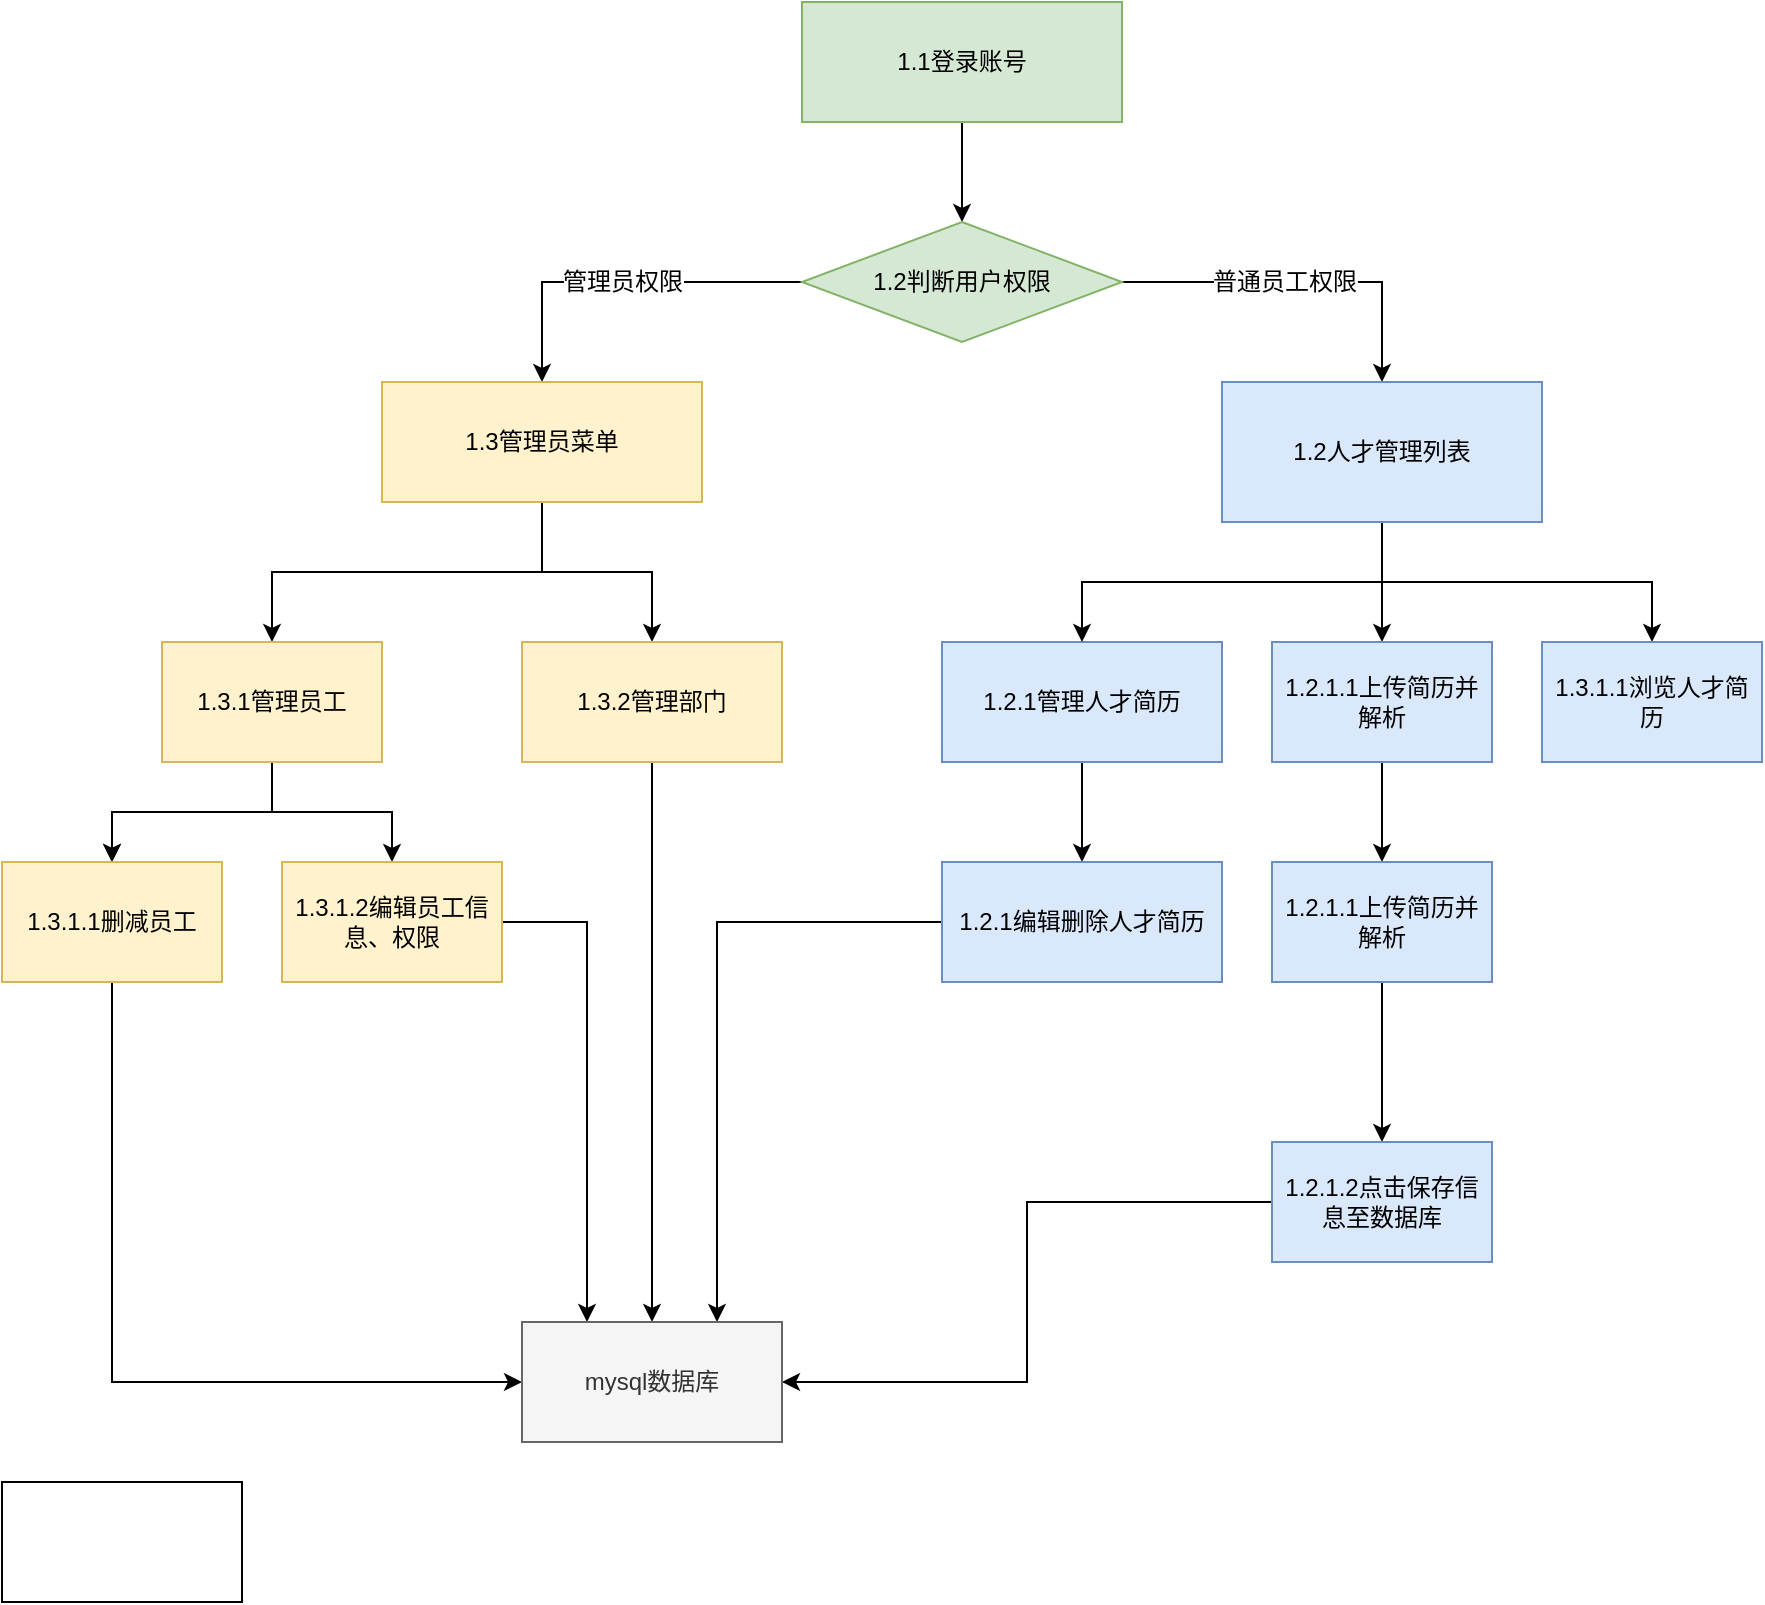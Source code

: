 <mxfile version="12.4.2" type="github" pages="1"><diagram id="9sgDNoUg4x-9gU4wLPEp" name="Page-1"><mxGraphModel dx="1038" dy="580" grid="1" gridSize="10" guides="1" tooltips="1" connect="1" arrows="1" fold="1" page="1" pageScale="1" pageWidth="827" pageHeight="1169" math="0" shadow="0"><root><mxCell id="0"/><mxCell id="1" parent="0"/><mxCell id="l4sQi0DE-pzDObbc-03P-11" value="" style="edgeStyle=orthogonalEdgeStyle;rounded=0;orthogonalLoop=1;jettySize=auto;html=1;" edge="1" parent="1" source="l4sQi0DE-pzDObbc-03P-1" target="l4sQi0DE-pzDObbc-03P-10"><mxGeometry relative="1" as="geometry"/></mxCell><mxCell id="l4sQi0DE-pzDObbc-03P-1" value="1.1登录账号" style="rounded=0;whiteSpace=wrap;html=1;fillColor=#d5e8d4;strokeColor=#82b366;" vertex="1" parent="1"><mxGeometry x="430" y="20" width="160" height="60" as="geometry"/></mxCell><mxCell id="l4sQi0DE-pzDObbc-03P-12" value="" style="edgeStyle=orthogonalEdgeStyle;rounded=0;orthogonalLoop=1;jettySize=auto;html=1;" edge="1" parent="1" source="l4sQi0DE-pzDObbc-03P-10" target="l4sQi0DE-pzDObbc-03P-8"><mxGeometry relative="1" as="geometry"/></mxCell><mxCell id="l4sQi0DE-pzDObbc-03P-20" value="普通员工权限" style="text;html=1;align=center;verticalAlign=middle;resizable=0;points=[];;labelBackgroundColor=#ffffff;" vertex="1" connectable="0" parent="l4sQi0DE-pzDObbc-03P-12"><mxGeometry x="-0.461" y="-2" relative="1" as="geometry"><mxPoint x="32" y="-2" as="offset"/></mxGeometry></mxCell><mxCell id="l4sQi0DE-pzDObbc-03P-17" value="" style="edgeStyle=orthogonalEdgeStyle;rounded=0;orthogonalLoop=1;jettySize=auto;html=1;" edge="1" parent="1" source="l4sQi0DE-pzDObbc-03P-10" target="l4sQi0DE-pzDObbc-03P-16"><mxGeometry relative="1" as="geometry"/></mxCell><mxCell id="l4sQi0DE-pzDObbc-03P-19" value="管理员权限" style="text;html=1;align=center;verticalAlign=middle;resizable=0;points=[];;labelBackgroundColor=#ffffff;" vertex="1" connectable="0" parent="l4sQi0DE-pzDObbc-03P-17"><mxGeometry x="-0.076" y="2" relative="1" as="geometry"><mxPoint x="-7" y="-2" as="offset"/></mxGeometry></mxCell><mxCell id="l4sQi0DE-pzDObbc-03P-10" value="1.2判断用户权限" style="rhombus;whiteSpace=wrap;html=1;fillColor=#d5e8d4;strokeColor=#82b366;" vertex="1" parent="1"><mxGeometry x="430" y="130" width="160" height="60" as="geometry"/></mxCell><mxCell id="l4sQi0DE-pzDObbc-03P-22" value="" style="edgeStyle=orthogonalEdgeStyle;rounded=0;orthogonalLoop=1;jettySize=auto;html=1;" edge="1" parent="1" source="l4sQi0DE-pzDObbc-03P-16" target="l4sQi0DE-pzDObbc-03P-21"><mxGeometry relative="1" as="geometry"/></mxCell><mxCell id="l4sQi0DE-pzDObbc-03P-24" value="" style="edgeStyle=orthogonalEdgeStyle;rounded=0;orthogonalLoop=1;jettySize=auto;html=1;" edge="1" parent="1" source="l4sQi0DE-pzDObbc-03P-16" target="l4sQi0DE-pzDObbc-03P-23"><mxGeometry relative="1" as="geometry"/></mxCell><mxCell id="l4sQi0DE-pzDObbc-03P-16" value="1.3管理员菜单" style="rounded=0;whiteSpace=wrap;html=1;fillColor=#fff2cc;strokeColor=#d6b656;" vertex="1" parent="1"><mxGeometry x="220" y="210" width="160" height="60" as="geometry"/></mxCell><mxCell id="l4sQi0DE-pzDObbc-03P-26" value="" style="edgeStyle=orthogonalEdgeStyle;rounded=0;orthogonalLoop=1;jettySize=auto;html=1;" edge="1" parent="1" source="l4sQi0DE-pzDObbc-03P-21" target="l4sQi0DE-pzDObbc-03P-25"><mxGeometry relative="1" as="geometry"/></mxCell><mxCell id="l4sQi0DE-pzDObbc-03P-27" value="" style="edgeStyle=orthogonalEdgeStyle;rounded=0;orthogonalLoop=1;jettySize=auto;html=1;" edge="1" parent="1" source="l4sQi0DE-pzDObbc-03P-21" target="l4sQi0DE-pzDObbc-03P-25"><mxGeometry relative="1" as="geometry"/></mxCell><mxCell id="l4sQi0DE-pzDObbc-03P-29" value="" style="edgeStyle=orthogonalEdgeStyle;rounded=0;orthogonalLoop=1;jettySize=auto;html=1;" edge="1" parent="1" source="l4sQi0DE-pzDObbc-03P-21" target="l4sQi0DE-pzDObbc-03P-28"><mxGeometry relative="1" as="geometry"/></mxCell><mxCell id="l4sQi0DE-pzDObbc-03P-21" value="1.3.1管理员工" style="rounded=0;whiteSpace=wrap;html=1;fillColor=#fff2cc;strokeColor=#d6b656;" vertex="1" parent="1"><mxGeometry x="110" y="340" width="110" height="60" as="geometry"/></mxCell><mxCell id="l4sQi0DE-pzDObbc-03P-51" value="" style="edgeStyle=orthogonalEdgeStyle;rounded=0;orthogonalLoop=1;jettySize=auto;html=1;entryX=0.25;entryY=0;entryDx=0;entryDy=0;" edge="1" parent="1" source="l4sQi0DE-pzDObbc-03P-28" target="l4sQi0DE-pzDObbc-03P-42"><mxGeometry relative="1" as="geometry"><mxPoint x="225" y="590" as="targetPoint"/></mxGeometry></mxCell><mxCell id="l4sQi0DE-pzDObbc-03P-28" value="1.3.1.2编辑员工信息、权限" style="rounded=0;whiteSpace=wrap;html=1;fillColor=#fff2cc;strokeColor=#d6b656;" vertex="1" parent="1"><mxGeometry x="170" y="450" width="110" height="60" as="geometry"/></mxCell><mxCell id="l4sQi0DE-pzDObbc-03P-49" value="" style="edgeStyle=orthogonalEdgeStyle;rounded=0;orthogonalLoop=1;jettySize=auto;html=1;entryX=0;entryY=0.5;entryDx=0;entryDy=0;exitX=0.5;exitY=1;exitDx=0;exitDy=0;" edge="1" parent="1" source="l4sQi0DE-pzDObbc-03P-25" target="l4sQi0DE-pzDObbc-03P-42"><mxGeometry relative="1" as="geometry"><mxPoint x="85" y="590" as="targetPoint"/></mxGeometry></mxCell><mxCell id="l4sQi0DE-pzDObbc-03P-25" value="1.3.1.1删减员工" style="rounded=0;whiteSpace=wrap;html=1;fillColor=#fff2cc;strokeColor=#d6b656;" vertex="1" parent="1"><mxGeometry x="30" y="450" width="110" height="60" as="geometry"/></mxCell><mxCell id="l4sQi0DE-pzDObbc-03P-57" value="" style="edgeStyle=orthogonalEdgeStyle;rounded=0;orthogonalLoop=1;jettySize=auto;html=1;" edge="1" parent="1" source="l4sQi0DE-pzDObbc-03P-6" target="l4sQi0DE-pzDObbc-03P-56"><mxGeometry relative="1" as="geometry"/></mxCell><mxCell id="l4sQi0DE-pzDObbc-03P-6" value="1.2.1管理人才简历" style="rounded=0;whiteSpace=wrap;html=1;fillColor=#dae8fc;strokeColor=#6c8ebf;" vertex="1" parent="1"><mxGeometry x="500" y="340" width="140" height="60" as="geometry"/></mxCell><mxCell id="l4sQi0DE-pzDObbc-03P-59" style="edgeStyle=orthogonalEdgeStyle;rounded=0;orthogonalLoop=1;jettySize=auto;html=1;entryX=0.75;entryY=0;entryDx=0;entryDy=0;" edge="1" parent="1" source="l4sQi0DE-pzDObbc-03P-56" target="l4sQi0DE-pzDObbc-03P-42"><mxGeometry relative="1" as="geometry"/></mxCell><mxCell id="l4sQi0DE-pzDObbc-03P-56" value="1.2.1编辑删除人才简历" style="rounded=0;whiteSpace=wrap;html=1;fillColor=#dae8fc;strokeColor=#6c8ebf;" vertex="1" parent="1"><mxGeometry x="500" y="450" width="140" height="60" as="geometry"/></mxCell><mxCell id="l4sQi0DE-pzDObbc-03P-30" style="edgeStyle=orthogonalEdgeStyle;rounded=0;orthogonalLoop=1;jettySize=auto;html=1;entryX=0.5;entryY=0;entryDx=0;entryDy=0;" edge="1" parent="1" source="l4sQi0DE-pzDObbc-03P-8" target="l4sQi0DE-pzDObbc-03P-9"><mxGeometry relative="1" as="geometry"/></mxCell><mxCell id="l4sQi0DE-pzDObbc-03P-39" value="" style="edgeStyle=orthogonalEdgeStyle;rounded=0;orthogonalLoop=1;jettySize=auto;html=1;" edge="1" parent="1" source="l4sQi0DE-pzDObbc-03P-8" target="l4sQi0DE-pzDObbc-03P-6"><mxGeometry relative="1" as="geometry"/></mxCell><mxCell id="l4sQi0DE-pzDObbc-03P-60" style="edgeStyle=orthogonalEdgeStyle;rounded=0;orthogonalLoop=1;jettySize=auto;html=1;" edge="1" parent="1" source="l4sQi0DE-pzDObbc-03P-8" target="l4sQi0DE-pzDObbc-03P-58"><mxGeometry relative="1" as="geometry"/></mxCell><mxCell id="l4sQi0DE-pzDObbc-03P-8" value="1.2人才管理列表" style="rounded=0;whiteSpace=wrap;html=1;fillColor=#dae8fc;strokeColor=#6c8ebf;" vertex="1" parent="1"><mxGeometry x="640" y="210" width="160" height="70" as="geometry"/></mxCell><mxCell id="l4sQi0DE-pzDObbc-03P-41" value="" style="edgeStyle=orthogonalEdgeStyle;rounded=0;orthogonalLoop=1;jettySize=auto;html=1;" edge="1" parent="1" source="l4sQi0DE-pzDObbc-03P-9" target="l4sQi0DE-pzDObbc-03P-40"><mxGeometry relative="1" as="geometry"/></mxCell><mxCell id="l4sQi0DE-pzDObbc-03P-9" value="1.2.1.1上传简历并解析" style="rounded=0;whiteSpace=wrap;html=1;fillColor=#dae8fc;strokeColor=#6c8ebf;" vertex="1" parent="1"><mxGeometry x="665" y="340" width="110" height="60" as="geometry"/></mxCell><mxCell id="l4sQi0DE-pzDObbc-03P-53" value="" style="edgeStyle=orthogonalEdgeStyle;rounded=0;orthogonalLoop=1;jettySize=auto;html=1;" edge="1" parent="1" source="l4sQi0DE-pzDObbc-03P-40" target="l4sQi0DE-pzDObbc-03P-52"><mxGeometry relative="1" as="geometry"/></mxCell><mxCell id="l4sQi0DE-pzDObbc-03P-40" value="1.2.1.1上传简历并解析" style="rounded=0;whiteSpace=wrap;html=1;fillColor=#dae8fc;strokeColor=#6c8ebf;" vertex="1" parent="1"><mxGeometry x="665" y="450" width="110" height="60" as="geometry"/></mxCell><mxCell id="l4sQi0DE-pzDObbc-03P-55" value="" style="edgeStyle=orthogonalEdgeStyle;rounded=0;orthogonalLoop=1;jettySize=auto;html=1;entryX=1;entryY=0.5;entryDx=0;entryDy=0;" edge="1" parent="1" source="l4sQi0DE-pzDObbc-03P-52" target="l4sQi0DE-pzDObbc-03P-42"><mxGeometry relative="1" as="geometry"><mxPoint x="720" y="730" as="targetPoint"/></mxGeometry></mxCell><mxCell id="l4sQi0DE-pzDObbc-03P-52" value="1.2.1.2点击保存信息至数据库" style="rounded=0;whiteSpace=wrap;html=1;fillColor=#dae8fc;strokeColor=#6c8ebf;" vertex="1" parent="1"><mxGeometry x="665" y="590" width="110" height="60" as="geometry"/></mxCell><mxCell id="l4sQi0DE-pzDObbc-03P-43" value="" style="edgeStyle=orthogonalEdgeStyle;rounded=0;orthogonalLoop=1;jettySize=auto;html=1;" edge="1" parent="1" source="l4sQi0DE-pzDObbc-03P-23" target="l4sQi0DE-pzDObbc-03P-42"><mxGeometry relative="1" as="geometry"/></mxCell><mxCell id="l4sQi0DE-pzDObbc-03P-23" value="1.3.2管理部门" style="rounded=0;whiteSpace=wrap;html=1;fillColor=#fff2cc;strokeColor=#d6b656;" vertex="1" parent="1"><mxGeometry x="290" y="340" width="130" height="60" as="geometry"/></mxCell><mxCell id="l4sQi0DE-pzDObbc-03P-42" value="mysql数据库" style="rounded=0;whiteSpace=wrap;html=1;fillColor=#f5f5f5;strokeColor=#666666;fontColor=#333333;" vertex="1" parent="1"><mxGeometry x="290" y="680" width="130" height="60" as="geometry"/></mxCell><mxCell id="l4sQi0DE-pzDObbc-03P-58" value="1.3.1.1浏览人才简历" style="rounded=0;whiteSpace=wrap;html=1;fillColor=#dae8fc;strokeColor=#6c8ebf;" vertex="1" parent="1"><mxGeometry x="800" y="340" width="110" height="60" as="geometry"/></mxCell><mxCell id="l4sQi0DE-pzDObbc-03P-61" value="" style="whiteSpace=wrap;html=1;gradientColor=none;" vertex="1" parent="1"><mxGeometry x="30" y="760" width="120" height="60" as="geometry"/></mxCell></root></mxGraphModel></diagram></mxfile>